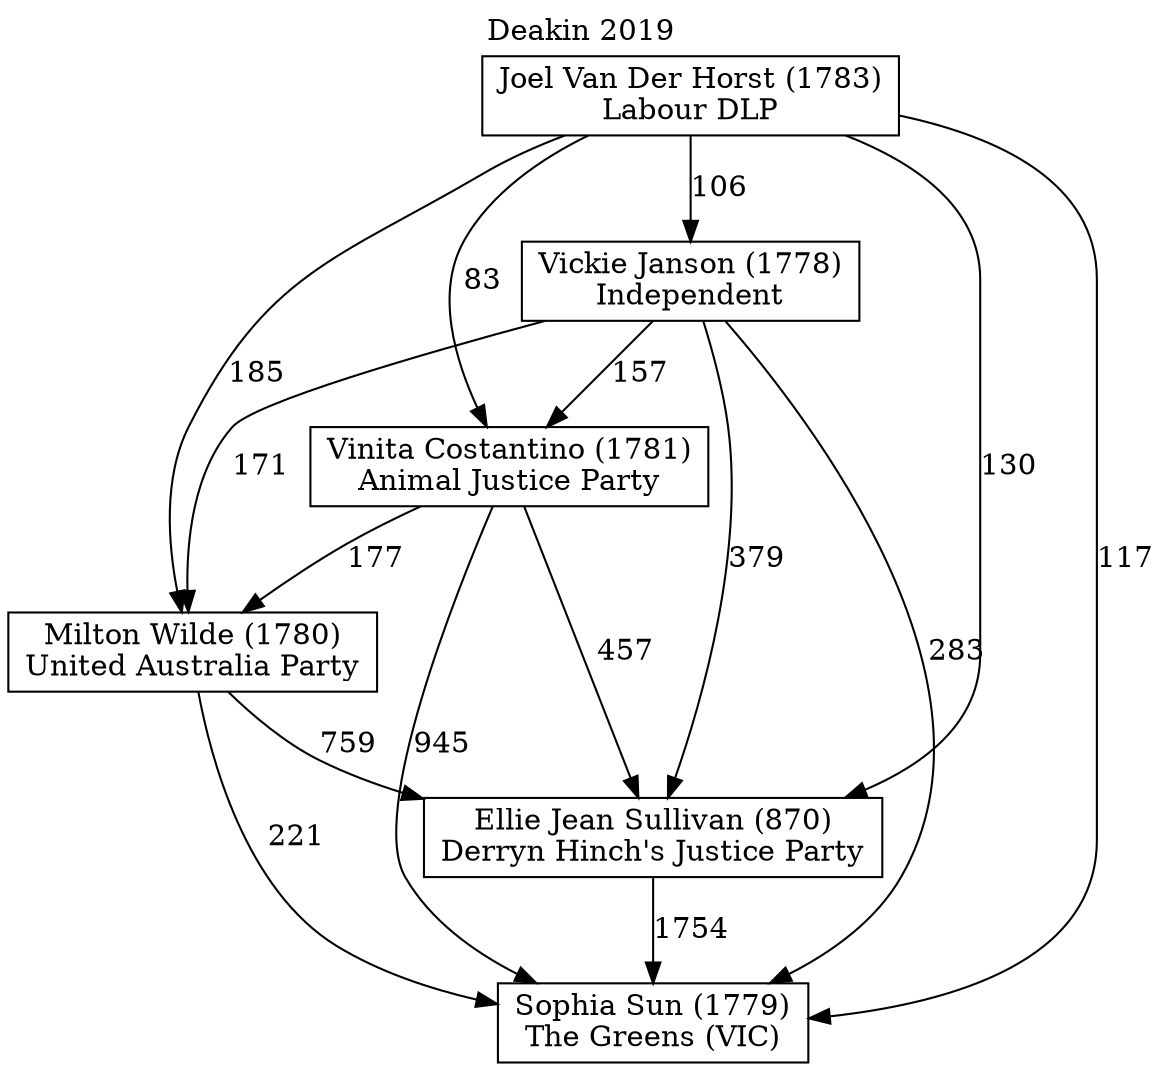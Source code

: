 // House preference flow
digraph "Sophia Sun (1779)_Deakin_2019" {
	graph [label="Deakin 2019" labelloc=t mclimit=10]
	node [shape=box]
	"Ellie Jean Sullivan (870)" [label="Ellie Jean Sullivan (870)
Derryn Hinch's Justice Party"]
	"Joel Van Der Horst (1783)" [label="Joel Van Der Horst (1783)
Labour DLP"]
	"Milton Wilde (1780)" [label="Milton Wilde (1780)
United Australia Party"]
	"Sophia Sun (1779)" [label="Sophia Sun (1779)
The Greens (VIC)"]
	"Vickie Janson (1778)" [label="Vickie Janson (1778)
Independent"]
	"Vinita Costantino (1781)" [label="Vinita Costantino (1781)
Animal Justice Party"]
	"Ellie Jean Sullivan (870)" -> "Sophia Sun (1779)" [label=1754]
	"Joel Van Der Horst (1783)" -> "Ellie Jean Sullivan (870)" [label=130]
	"Joel Van Der Horst (1783)" -> "Milton Wilde (1780)" [label=185]
	"Joel Van Der Horst (1783)" -> "Sophia Sun (1779)" [label=117]
	"Joel Van Der Horst (1783)" -> "Vickie Janson (1778)" [label=106]
	"Joel Van Der Horst (1783)" -> "Vinita Costantino (1781)" [label=83]
	"Milton Wilde (1780)" -> "Ellie Jean Sullivan (870)" [label=759]
	"Milton Wilde (1780)" -> "Sophia Sun (1779)" [label=221]
	"Vickie Janson (1778)" -> "Ellie Jean Sullivan (870)" [label=379]
	"Vickie Janson (1778)" -> "Milton Wilde (1780)" [label=171]
	"Vickie Janson (1778)" -> "Sophia Sun (1779)" [label=283]
	"Vickie Janson (1778)" -> "Vinita Costantino (1781)" [label=157]
	"Vinita Costantino (1781)" -> "Ellie Jean Sullivan (870)" [label=457]
	"Vinita Costantino (1781)" -> "Milton Wilde (1780)" [label=177]
	"Vinita Costantino (1781)" -> "Sophia Sun (1779)" [label=945]
}
